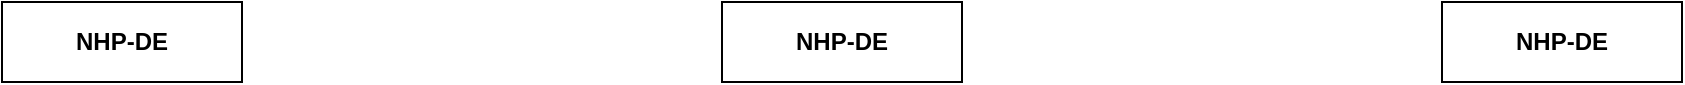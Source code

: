 <mxfile version="26.2.14">
  <diagram id="kgpKYQtTHZ0yAKxKKP6v" name="Page-1">
    <mxGraphModel dx="1554" dy="822" grid="1" gridSize="10" guides="1" tooltips="1" connect="1" arrows="1" fold="1" page="1" pageScale="1" pageWidth="1100" pageHeight="850" math="0" shadow="0">
      <root>
        <mxCell id="0" />
        <mxCell id="1" parent="0" />
        <mxCell id="Fb_nuTw8RjXtqWMjYH7V-1" value="&lt;b&gt;NHP-DE&lt;/b&gt;" style="rounded=0;whiteSpace=wrap;html=1;fillColor=none;" vertex="1" parent="1">
          <mxGeometry x="160" y="120" width="120" height="40" as="geometry" />
        </mxCell>
        <mxCell id="Fb_nuTw8RjXtqWMjYH7V-2" value="&lt;b&gt;NHP-DE&lt;/b&gt;" style="rounded=0;whiteSpace=wrap;html=1;fillColor=none;" vertex="1" parent="1">
          <mxGeometry x="520" y="120" width="120" height="40" as="geometry" />
        </mxCell>
        <mxCell id="Fb_nuTw8RjXtqWMjYH7V-3" value="&lt;b&gt;NHP-DE&lt;/b&gt;" style="rounded=0;whiteSpace=wrap;html=1;fillColor=none;" vertex="1" parent="1">
          <mxGeometry x="880" y="120" width="120" height="40" as="geometry" />
        </mxCell>
      </root>
    </mxGraphModel>
  </diagram>
</mxfile>
